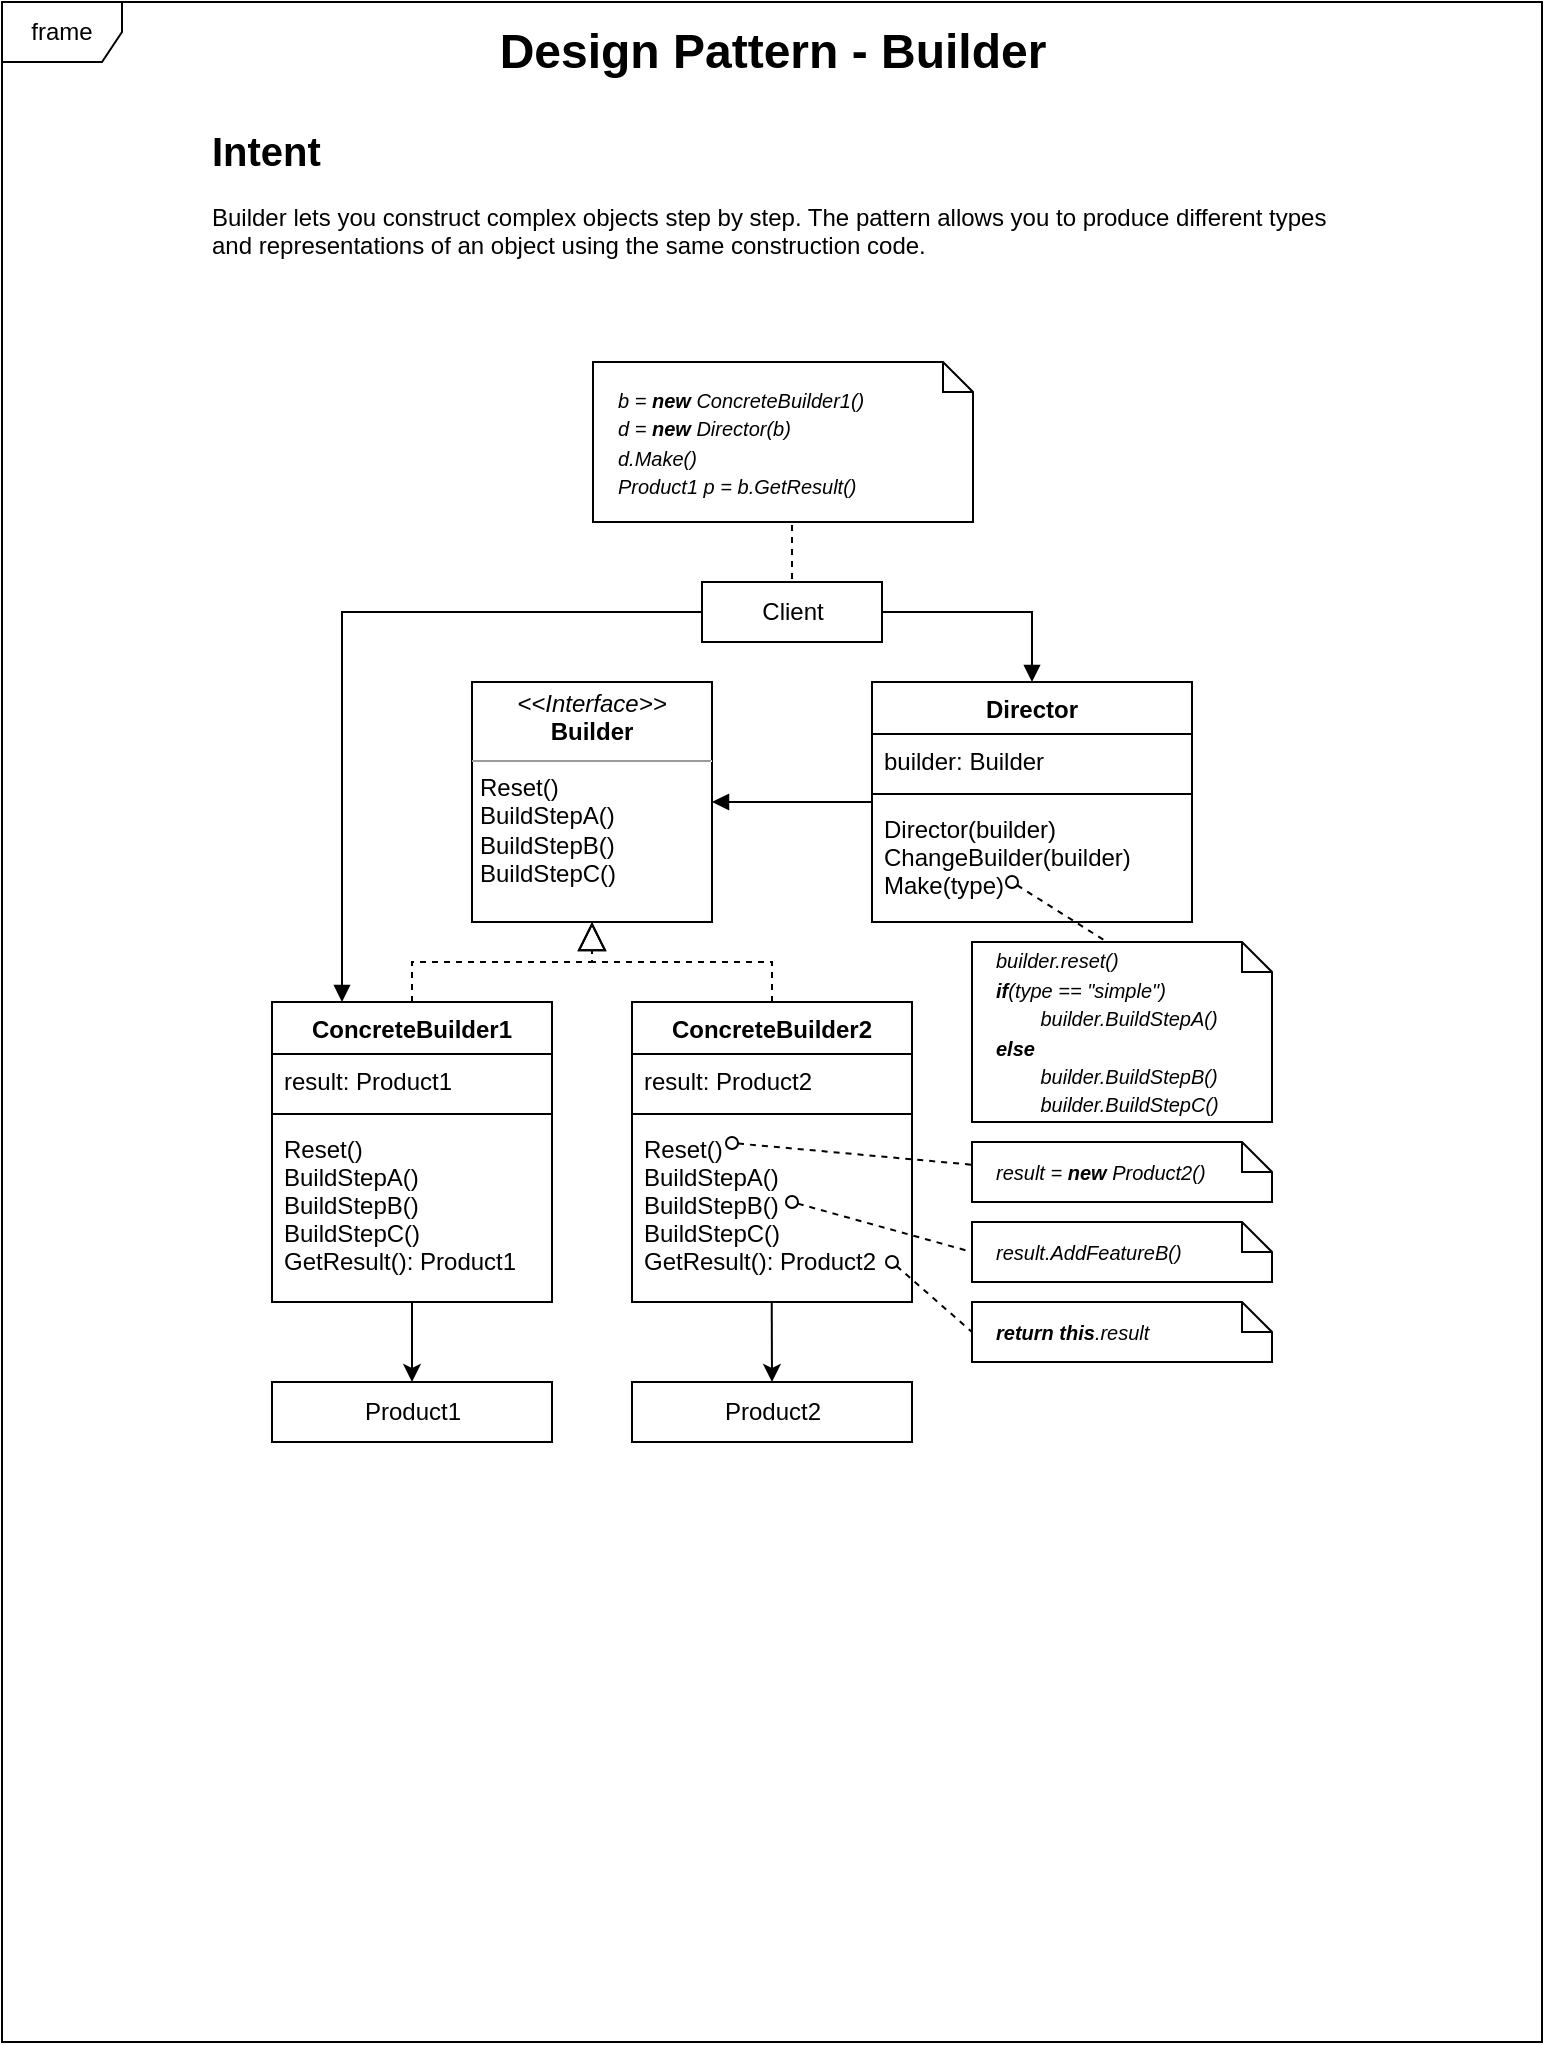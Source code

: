 <mxfile version="19.0.3" type="device"><diagram name="Page-1" id="c4acf3e9-155e-7222-9cf6-157b1a14988f"><mxGraphModel dx="1422" dy="865" grid="1" gridSize="10" guides="1" tooltips="1" connect="1" arrows="1" fold="1" page="1" pageScale="1" pageWidth="850" pageHeight="1100" background="none" math="0" shadow="0"><root><mxCell id="0"/><mxCell id="1" parent="0"/><mxCell id="4HjaP_YznC2kssWWT1I2-2" value="frame" style="shape=umlFrame;whiteSpace=wrap;html=1;fontSize=12;" vertex="1" parent="1"><mxGeometry x="40" y="40" width="770" height="1020" as="geometry"/></mxCell><mxCell id="SNXLgNl5wJkpsjLgbIaf-1" value="&lt;b style=&quot;font-size: 24px;&quot;&gt;Design Pattern - Builder&lt;/b&gt;" style="text;html=1;align=center;verticalAlign=middle;resizable=0;points=[];autosize=1;strokeColor=none;fillColor=none;fontSize=24;" parent="1" vertex="1"><mxGeometry x="280" y="50" width="290" height="30" as="geometry"/></mxCell><mxCell id="kAcPrFq1xzZOuhnEXjgZ-1" value="&lt;p style=&quot;margin:0px;margin-top:4px;text-align:center;&quot;&gt;&lt;i&gt;&amp;lt;&amp;lt;Interface&amp;gt;&amp;gt;&lt;/i&gt;&lt;br&gt;&lt;b&gt;Builder&lt;/b&gt;&lt;/p&gt;&lt;hr size=&quot;1&quot;&gt;&lt;p style=&quot;margin:0px;margin-left:4px;&quot;&gt;Reset()&lt;/p&gt;&lt;p style=&quot;margin:0px;margin-left:4px;&quot;&gt;BuildStepA()&lt;/p&gt;&lt;p style=&quot;margin:0px;margin-left:4px;&quot;&gt;BuildStepB()&lt;br&gt;&lt;/p&gt;&lt;p style=&quot;margin:0px;margin-left:4px;&quot;&gt;&lt;span style=&quot;background-color: initial;&quot;&gt;BuildStepC()&lt;/span&gt;&lt;br&gt;&lt;/p&gt;" style="verticalAlign=top;align=left;overflow=fill;fontSize=12;fontFamily=Helvetica;html=1;" parent="1" vertex="1"><mxGeometry x="275" y="380" width="120" height="120" as="geometry"/></mxCell><mxCell id="kAcPrFq1xzZOuhnEXjgZ-32" style="edgeStyle=orthogonalEdgeStyle;rounded=0;orthogonalLoop=1;jettySize=auto;html=1;entryX=1;entryY=0.5;entryDx=0;entryDy=0;fontSize=11;startArrow=none;startFill=0;endArrow=block;endFill=1;" parent="1" source="kAcPrFq1xzZOuhnEXjgZ-2" target="kAcPrFq1xzZOuhnEXjgZ-1" edge="1"><mxGeometry relative="1" as="geometry"/></mxCell><mxCell id="kAcPrFq1xzZOuhnEXjgZ-2" value="Director" style="swimlane;fontStyle=1;align=center;verticalAlign=top;childLayout=stackLayout;horizontal=1;startSize=26;horizontalStack=0;resizeParent=1;resizeParentMax=0;resizeLast=0;collapsible=1;marginBottom=0;" parent="1" vertex="1"><mxGeometry x="475" y="380" width="160" height="120" as="geometry"/></mxCell><mxCell id="kAcPrFq1xzZOuhnEXjgZ-3" value="builder: Builder" style="text;strokeColor=none;fillColor=none;align=left;verticalAlign=top;spacingLeft=4;spacingRight=4;overflow=hidden;rotatable=0;points=[[0,0.5],[1,0.5]];portConstraint=eastwest;" parent="kAcPrFq1xzZOuhnEXjgZ-2" vertex="1"><mxGeometry y="26" width="160" height="26" as="geometry"/></mxCell><mxCell id="kAcPrFq1xzZOuhnEXjgZ-4" value="" style="line;strokeWidth=1;fillColor=none;align=left;verticalAlign=middle;spacingTop=-1;spacingLeft=3;spacingRight=3;rotatable=0;labelPosition=right;points=[];portConstraint=eastwest;" parent="kAcPrFq1xzZOuhnEXjgZ-2" vertex="1"><mxGeometry y="52" width="160" height="8" as="geometry"/></mxCell><mxCell id="kAcPrFq1xzZOuhnEXjgZ-5" value="Director(builder)&#10;ChangeBuilder(builder)&#10;Make(type)" style="text;strokeColor=none;fillColor=none;align=left;verticalAlign=top;spacingLeft=4;spacingRight=4;overflow=hidden;rotatable=0;points=[[0,0.5],[1,0.5]];portConstraint=eastwest;" parent="kAcPrFq1xzZOuhnEXjgZ-2" vertex="1"><mxGeometry y="60" width="160" height="60" as="geometry"/></mxCell><mxCell id="kAcPrFq1xzZOuhnEXjgZ-6" value="ConcreteBuilder1" style="swimlane;fontStyle=1;align=center;verticalAlign=top;childLayout=stackLayout;horizontal=1;startSize=26;horizontalStack=0;resizeParent=1;resizeParentMax=0;resizeLast=0;collapsible=1;marginBottom=0;" parent="1" vertex="1"><mxGeometry x="175" y="540" width="140" height="150" as="geometry"/></mxCell><mxCell id="kAcPrFq1xzZOuhnEXjgZ-7" value="result: Product1" style="text;strokeColor=none;fillColor=none;align=left;verticalAlign=top;spacingLeft=4;spacingRight=4;overflow=hidden;rotatable=0;points=[[0,0.5],[1,0.5]];portConstraint=eastwest;" parent="kAcPrFq1xzZOuhnEXjgZ-6" vertex="1"><mxGeometry y="26" width="140" height="26" as="geometry"/></mxCell><mxCell id="kAcPrFq1xzZOuhnEXjgZ-8" value="" style="line;strokeWidth=1;fillColor=none;align=left;verticalAlign=middle;spacingTop=-1;spacingLeft=3;spacingRight=3;rotatable=0;labelPosition=right;points=[];portConstraint=eastwest;" parent="kAcPrFq1xzZOuhnEXjgZ-6" vertex="1"><mxGeometry y="52" width="140" height="8" as="geometry"/></mxCell><mxCell id="kAcPrFq1xzZOuhnEXjgZ-9" value="Reset()&#10;BuildStepA()&#10;BuildStepB()&#10;BuildStepC()&#10;GetResult(): Product1" style="text;strokeColor=none;fillColor=none;align=left;verticalAlign=top;spacingLeft=4;spacingRight=4;overflow=hidden;rotatable=0;points=[[0,0.5],[1,0.5]];portConstraint=eastwest;" parent="kAcPrFq1xzZOuhnEXjgZ-6" vertex="1"><mxGeometry y="60" width="140" height="90" as="geometry"/></mxCell><mxCell id="kAcPrFq1xzZOuhnEXjgZ-10" value="ConcreteBuilder2" style="swimlane;fontStyle=1;align=center;verticalAlign=top;childLayout=stackLayout;horizontal=1;startSize=26;horizontalStack=0;resizeParent=1;resizeParentMax=0;resizeLast=0;collapsible=1;marginBottom=0;" parent="1" vertex="1"><mxGeometry x="355" y="540" width="140" height="150" as="geometry"/></mxCell><mxCell id="kAcPrFq1xzZOuhnEXjgZ-11" value="result: Product2" style="text;strokeColor=none;fillColor=none;align=left;verticalAlign=top;spacingLeft=4;spacingRight=4;overflow=hidden;rotatable=0;points=[[0,0.5],[1,0.5]];portConstraint=eastwest;" parent="kAcPrFq1xzZOuhnEXjgZ-10" vertex="1"><mxGeometry y="26" width="140" height="26" as="geometry"/></mxCell><mxCell id="kAcPrFq1xzZOuhnEXjgZ-20" value="" style="endArrow=none;endFill=0;endSize=12;html=1;rounded=0;dashed=1;startArrow=oval;startFill=0;entryX=-0.002;entryY=0.378;entryDx=0;entryDy=0;entryPerimeter=0;" parent="kAcPrFq1xzZOuhnEXjgZ-10" target="kAcPrFq1xzZOuhnEXjgZ-28" edge="1"><mxGeometry width="160" relative="1" as="geometry"><mxPoint x="50" y="70.5" as="sourcePoint"/><mxPoint x="160" y="71" as="targetPoint"/></mxGeometry></mxCell><mxCell id="kAcPrFq1xzZOuhnEXjgZ-12" value="" style="line;strokeWidth=1;fillColor=none;align=left;verticalAlign=middle;spacingTop=-1;spacingLeft=3;spacingRight=3;rotatable=0;labelPosition=right;points=[];portConstraint=eastwest;" parent="kAcPrFq1xzZOuhnEXjgZ-10" vertex="1"><mxGeometry y="52" width="140" height="8" as="geometry"/></mxCell><mxCell id="kAcPrFq1xzZOuhnEXjgZ-13" value="Reset()&#10;BuildStepA()&#10;BuildStepB()&#10;BuildStepC()&#10;GetResult(): Product2" style="text;strokeColor=none;fillColor=none;align=left;verticalAlign=top;spacingLeft=4;spacingRight=4;overflow=hidden;rotatable=0;points=[[0,0.5],[1,0.5]];portConstraint=eastwest;" parent="kAcPrFq1xzZOuhnEXjgZ-10" vertex="1"><mxGeometry y="60" width="140" height="90" as="geometry"/></mxCell><mxCell id="kAcPrFq1xzZOuhnEXjgZ-14" value="Product1" style="html=1;" parent="1" vertex="1"><mxGeometry x="175" y="730" width="140" height="30" as="geometry"/></mxCell><mxCell id="kAcPrFq1xzZOuhnEXjgZ-15" value="Product2" style="html=1;" parent="1" vertex="1"><mxGeometry x="355" y="730" width="140" height="30" as="geometry"/></mxCell><mxCell id="kAcPrFq1xzZOuhnEXjgZ-17" style="edgeStyle=orthogonalEdgeStyle;rounded=0;orthogonalLoop=1;jettySize=auto;html=1;entryX=0.5;entryY=0;entryDx=0;entryDy=0;" parent="1" source="kAcPrFq1xzZOuhnEXjgZ-9" target="kAcPrFq1xzZOuhnEXjgZ-14" edge="1"><mxGeometry relative="1" as="geometry"><Array as="points"><mxPoint x="245" y="700"/><mxPoint x="245" y="700"/></Array></mxGeometry></mxCell><mxCell id="kAcPrFq1xzZOuhnEXjgZ-18" style="edgeStyle=orthogonalEdgeStyle;rounded=0;orthogonalLoop=1;jettySize=auto;html=1;exitX=0.499;exitY=1.005;exitDx=0;exitDy=0;entryX=0.5;entryY=0;entryDx=0;entryDy=0;exitPerimeter=0;" parent="1" source="kAcPrFq1xzZOuhnEXjgZ-13" target="kAcPrFq1xzZOuhnEXjgZ-15" edge="1"><mxGeometry relative="1" as="geometry"/></mxCell><mxCell id="kAcPrFq1xzZOuhnEXjgZ-21" value="" style="endArrow=none;endFill=0;endSize=12;html=1;rounded=0;dashed=1;startArrow=oval;startFill=0;entryX=0;entryY=0.5;entryDx=0;entryDy=0;entryPerimeter=0;" parent="1" target="kAcPrFq1xzZOuhnEXjgZ-27" edge="1"><mxGeometry width="160" relative="1" as="geometry"><mxPoint x="435" y="640" as="sourcePoint"/><mxPoint x="515" y="640" as="targetPoint"/></mxGeometry></mxCell><mxCell id="kAcPrFq1xzZOuhnEXjgZ-22" value="" style="endArrow=none;endFill=0;endSize=12;html=1;rounded=0;dashed=1;startArrow=oval;startFill=0;entryX=0;entryY=0.5;entryDx=0;entryDy=0;entryPerimeter=0;" parent="1" target="kAcPrFq1xzZOuhnEXjgZ-24" edge="1"><mxGeometry width="160" relative="1" as="geometry"><mxPoint x="485" y="670" as="sourcePoint"/><mxPoint x="515" y="671" as="targetPoint"/></mxGeometry></mxCell><mxCell id="kAcPrFq1xzZOuhnEXjgZ-24" value="&lt;font style=&quot;font-size: 10px;&quot;&gt;&lt;i&gt;&lt;b&gt;return this&lt;/b&gt;.result&lt;/i&gt;&lt;/font&gt;" style="shape=note;size=15;align=left;spacingLeft=10;html=1;whiteSpace=wrap;" parent="1" vertex="1"><mxGeometry x="525" y="690" width="150" height="30" as="geometry"/></mxCell><mxCell id="kAcPrFq1xzZOuhnEXjgZ-27" value="&lt;font style=&quot;font-size: 10px;&quot;&gt;&lt;i&gt;result.AddFeatureB()&lt;/i&gt;&lt;/font&gt;" style="shape=note;size=15;align=left;spacingLeft=10;html=1;whiteSpace=wrap;" parent="1" vertex="1"><mxGeometry x="525" y="650" width="150" height="30" as="geometry"/></mxCell><mxCell id="kAcPrFq1xzZOuhnEXjgZ-28" value="&lt;font style=&quot;font-size: 10px;&quot;&gt;&lt;i&gt;result = &lt;b&gt;new&lt;/b&gt; Product2()&lt;/i&gt;&lt;/font&gt;" style="shape=note;size=15;align=left;spacingLeft=10;html=1;whiteSpace=wrap;" parent="1" vertex="1"><mxGeometry x="525" y="610" width="150" height="30" as="geometry"/></mxCell><mxCell id="kAcPrFq1xzZOuhnEXjgZ-29" value="&lt;font style=&quot;font-size: 10px;&quot;&gt;&lt;i&gt;builder.reset()&lt;br&gt;&lt;b&gt;if&lt;/b&gt;(type == &quot;simple&quot;)&lt;br&gt;&lt;span style=&quot;white-space: pre;&quot;&gt;&#9;&lt;/span&gt;builder.BuildStepA()&lt;br&gt;&lt;b&gt;else&lt;/b&gt;&lt;br&gt;&lt;span style=&quot;white-space: pre;&quot;&gt;&#9;&lt;/span&gt;builder.BuildStepB()&lt;br&gt;&lt;span style=&quot;white-space: pre;&quot;&gt;&#9;&lt;/span&gt;builder.BuildStepC()&lt;/i&gt;&lt;br&gt;&lt;/font&gt;" style="shape=note;size=15;align=left;spacingLeft=10;html=1;whiteSpace=wrap;" parent="1" vertex="1"><mxGeometry x="525" y="510" width="150" height="90" as="geometry"/></mxCell><mxCell id="kAcPrFq1xzZOuhnEXjgZ-30" value="" style="endArrow=none;endFill=0;endSize=12;html=1;rounded=0;dashed=1;startArrow=oval;startFill=0;entryX=0;entryY=0;entryDx=67.5;entryDy=0;entryPerimeter=0;" parent="1" target="kAcPrFq1xzZOuhnEXjgZ-29" edge="1"><mxGeometry width="160" relative="1" as="geometry"><mxPoint x="545.0" y="480" as="sourcePoint"/><mxPoint x="664.7" y="490.84" as="targetPoint"/></mxGeometry></mxCell><mxCell id="kAcPrFq1xzZOuhnEXjgZ-33" value="" style="endArrow=block;dashed=1;endFill=0;endSize=12;html=1;rounded=0;fontSize=10;entryX=0.5;entryY=1;entryDx=0;entryDy=0;exitX=0.5;exitY=0;exitDx=0;exitDy=0;" parent="1" source="kAcPrFq1xzZOuhnEXjgZ-6" target="kAcPrFq1xzZOuhnEXjgZ-1" edge="1"><mxGeometry width="160" relative="1" as="geometry"><mxPoint x="165" y="520" as="sourcePoint"/><mxPoint x="325" y="520" as="targetPoint"/><Array as="points"><mxPoint x="245" y="520"/><mxPoint x="335" y="520"/></Array></mxGeometry></mxCell><mxCell id="kAcPrFq1xzZOuhnEXjgZ-34" value="" style="endArrow=block;dashed=1;endFill=0;endSize=12;html=1;rounded=0;fontSize=10;exitX=0.5;exitY=0;exitDx=0;exitDy=0;entryX=0.5;entryY=1;entryDx=0;entryDy=0;" parent="1" source="kAcPrFq1xzZOuhnEXjgZ-10" target="kAcPrFq1xzZOuhnEXjgZ-1" edge="1"><mxGeometry width="160" relative="1" as="geometry"><mxPoint x="305" y="490" as="sourcePoint"/><mxPoint x="465" y="490" as="targetPoint"/><Array as="points"><mxPoint x="425" y="520"/><mxPoint x="335" y="520"/></Array></mxGeometry></mxCell><mxCell id="kAcPrFq1xzZOuhnEXjgZ-36" style="edgeStyle=orthogonalEdgeStyle;rounded=0;orthogonalLoop=1;jettySize=auto;html=1;exitX=1;exitY=0.5;exitDx=0;exitDy=0;entryX=0.5;entryY=0;entryDx=0;entryDy=0;fontSize=10;startArrow=none;startFill=0;endArrow=block;endFill=1;" parent="1" source="kAcPrFq1xzZOuhnEXjgZ-35" target="kAcPrFq1xzZOuhnEXjgZ-2" edge="1"><mxGeometry relative="1" as="geometry"/></mxCell><mxCell id="kAcPrFq1xzZOuhnEXjgZ-37" style="edgeStyle=orthogonalEdgeStyle;rounded=0;orthogonalLoop=1;jettySize=auto;html=1;exitX=0;exitY=0.5;exitDx=0;exitDy=0;entryX=0.25;entryY=0;entryDx=0;entryDy=0;fontSize=10;startArrow=none;startFill=0;endArrow=block;endFill=1;" parent="1" source="kAcPrFq1xzZOuhnEXjgZ-35" target="kAcPrFq1xzZOuhnEXjgZ-6" edge="1"><mxGeometry relative="1" as="geometry"/></mxCell><mxCell id="kAcPrFq1xzZOuhnEXjgZ-35" value="Client" style="html=1;" parent="1" vertex="1"><mxGeometry x="390" y="330" width="90" height="30" as="geometry"/></mxCell><mxCell id="kAcPrFq1xzZOuhnEXjgZ-42" style="edgeStyle=orthogonalEdgeStyle;rounded=0;orthogonalLoop=1;jettySize=auto;html=1;exitX=0.5;exitY=1;exitDx=0;exitDy=0;exitPerimeter=0;entryX=0.5;entryY=0;entryDx=0;entryDy=0;dashed=1;fontSize=10;startArrow=none;startFill=0;endArrow=none;endFill=0;" parent="1" source="kAcPrFq1xzZOuhnEXjgZ-39" target="kAcPrFq1xzZOuhnEXjgZ-35" edge="1"><mxGeometry relative="1" as="geometry"/></mxCell><mxCell id="kAcPrFq1xzZOuhnEXjgZ-39" value="&lt;font style=&quot;font-size: 10px;&quot;&gt;&lt;i&gt;b = &lt;b&gt;new&lt;/b&gt; ConcreteBuilder1()&lt;br&gt;d = &lt;b&gt;new &lt;/b&gt;Director(b)&lt;br&gt;d.Make()&lt;br&gt;Product1 p = b.GetResult()&lt;/i&gt;&lt;/font&gt;" style="shape=note;size=15;align=left;spacingLeft=10;html=1;whiteSpace=wrap;" parent="1" vertex="1"><mxGeometry x="335.5" y="220" width="190" height="80" as="geometry"/></mxCell><mxCell id="4HjaP_YznC2kssWWT1I2-1" value="&lt;h1 style=&quot;font-size: 20px;&quot;&gt;&lt;font style=&quot;font-size: 20px;&quot;&gt;Intent&lt;/font&gt;&lt;/h1&gt;&lt;p style=&quot;&quot;&gt;&lt;font style=&quot;font-size: 12px;&quot;&gt;Builder lets you construct complex objects step by step. The pattern allows you to produce different types and representations of an object using the same construction code.&lt;/font&gt;&lt;/p&gt;" style="text;html=1;strokeColor=none;fillColor=none;spacing=5;spacingTop=-20;whiteSpace=wrap;overflow=hidden;rounded=0;" vertex="1" parent="1"><mxGeometry x="140" y="100" width="570" height="90" as="geometry"/></mxCell></root></mxGraphModel></diagram></mxfile>